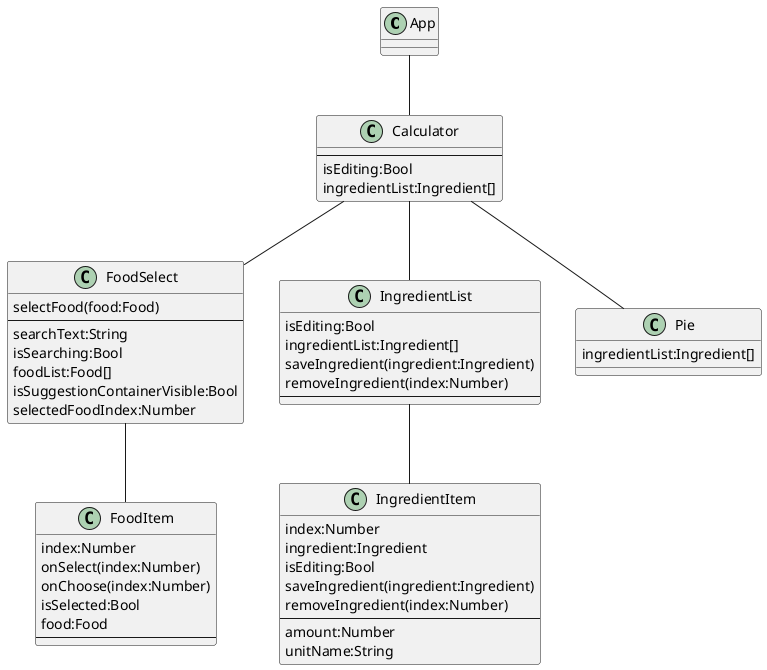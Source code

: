 @startuml

class App

App -- Calculator

class Calculator {
    --
    isEditing:Bool
    ingredientList:Ingredient[]
}

Calculator -- FoodSelect
Calculator -- IngredientList
Calculator -- Pie

class FoodSelect {
    selectFood(food:Food)
    --
    searchText:String
    isSearching:Bool
    foodList:Food[]
    isSuggestionContainerVisible:Bool
    selectedFoodIndex:Number
}

class FoodItem {
    index:Number
    onSelect(index:Number)
    onChoose(index:Number)
    isSelected:Bool
    food:Food
    --
}

FoodSelect -- FoodItem

class IngredientList {
    isEditing:Bool
    ingredientList:Ingredient[]
    saveIngredient(ingredient:Ingredient)
    removeIngredient(index:Number)
    --
}

IngredientList -- IngredientItem

class IngredientItem {
    index:Number
    ingredient:Ingredient
    isEditing:Bool
    saveIngredient(ingredient:Ingredient)
    removeIngredient(index:Number)
    --
    amount:Number
    unitName:String
}

class Pie {
    ingredientList:Ingredient[]
}

@enduml